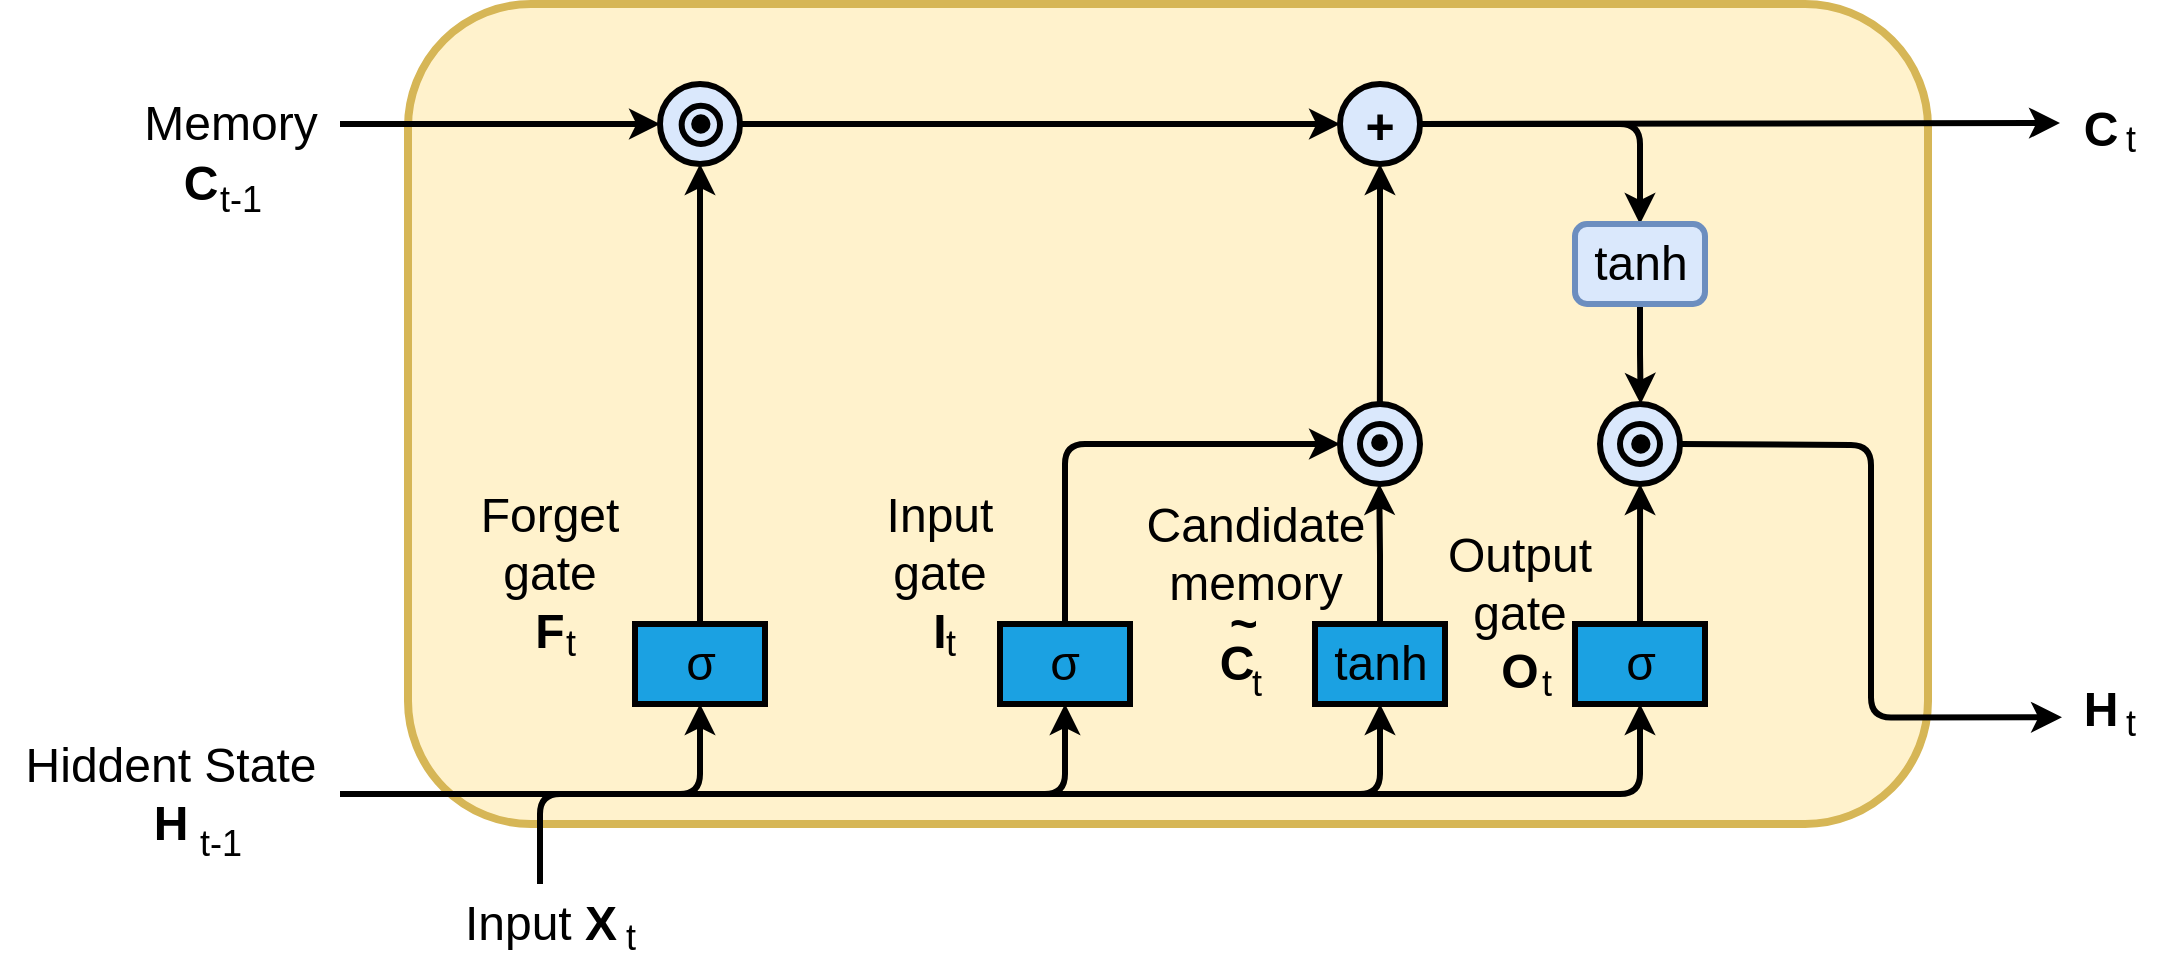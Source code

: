 <mxfile version="23.1.0" type="device">
  <diagram name="Pagina-1" id="f4zkFb2z-CY6dIyXknJI">
    <mxGraphModel dx="1811" dy="1795" grid="1" gridSize="10" guides="1" tooltips="1" connect="1" arrows="1" fold="1" page="1" pageScale="1" pageWidth="827" pageHeight="1169" math="0" shadow="0">
      <root>
        <mxCell id="0" />
        <mxCell id="1" parent="0" />
        <mxCell id="tVbI3gfU0XHVPR_MIGNM-10" value="" style="rounded=1;whiteSpace=wrap;html=1;movable=1;resizable=1;rotatable=1;deletable=1;editable=1;locked=0;connectable=1;fillColor=#fff2cc;strokeColor=#d6b656;strokeWidth=4;" parent="1" vertex="1">
          <mxGeometry x="34" y="-390" width="760" height="410" as="geometry" />
        </mxCell>
        <mxCell id="tVbI3gfU0XHVPR_MIGNM-13" value="" style="ellipse;whiteSpace=wrap;html=1;aspect=fixed;strokeWidth=5;" parent="1" vertex="1">
          <mxGeometry width="10" as="geometry" />
        </mxCell>
        <mxCell id="tVbI3gfU0XHVPR_MIGNM-20" value="" style="group" parent="1" vertex="1" connectable="0">
          <mxGeometry x="630" y="-190" width="40" height="40" as="geometry" />
        </mxCell>
        <mxCell id="tVbI3gfU0XHVPR_MIGNM-21" value="" style="ellipse;whiteSpace=wrap;html=1;aspect=fixed;fillColor=#dae8fc;strokeColor=#000000;container=0;strokeWidth=3;movable=0;resizable=0;rotatable=0;deletable=0;editable=0;locked=1;connectable=0;" parent="tVbI3gfU0XHVPR_MIGNM-20" vertex="1">
          <mxGeometry width="40" height="40" as="geometry" />
        </mxCell>
        <mxCell id="tVbI3gfU0XHVPR_MIGNM-22" value="" style="ellipse;whiteSpace=wrap;html=1;aspect=fixed;strokeWidth=3;fillColor=none;container=0;" parent="tVbI3gfU0XHVPR_MIGNM-20" vertex="1">
          <mxGeometry x="10" y="10" width="20" height="20" as="geometry" />
        </mxCell>
        <mxCell id="tVbI3gfU0XHVPR_MIGNM-23" value="" style="ellipse;whiteSpace=wrap;html=1;aspect=fixed;fillColor=#000000;strokeWidth=3;container=0;" parent="tVbI3gfU0XHVPR_MIGNM-20" vertex="1">
          <mxGeometry x="17.083" y="16.663" width="6.667" height="6.667" as="geometry" />
        </mxCell>
        <mxCell id="tVbI3gfU0XHVPR_MIGNM-45" style="edgeStyle=orthogonalEdgeStyle;rounded=0;orthogonalLoop=1;jettySize=auto;html=1;exitX=0.5;exitY=1;exitDx=0;exitDy=0;startArrow=classic;startFill=1;endArrow=none;endFill=0;strokeWidth=3;" parent="1" source="tVbI3gfU0XHVPR_MIGNM-28" edge="1">
          <mxGeometry relative="1" as="geometry">
            <mxPoint x="519.882" y="-150" as="targetPoint" />
          </mxGeometry>
        </mxCell>
        <mxCell id="tVbI3gfU0XHVPR_MIGNM-46" style="edgeStyle=orthogonalEdgeStyle;rounded=0;orthogonalLoop=1;jettySize=auto;html=1;exitX=1;exitY=0.5;exitDx=0;exitDy=0;strokeWidth=3;" parent="1" source="tVbI3gfU0XHVPR_MIGNM-28" edge="1">
          <mxGeometry relative="1" as="geometry">
            <mxPoint x="860" y="-330.462" as="targetPoint" />
          </mxGeometry>
        </mxCell>
        <mxCell id="tVbI3gfU0XHVPR_MIGNM-56" style="edgeStyle=orthogonalEdgeStyle;rounded=1;orthogonalLoop=1;jettySize=auto;html=1;entryX=0.5;entryY=0;entryDx=0;entryDy=0;strokeWidth=3;elbow=vertical;curved=0;" parent="1" source="tVbI3gfU0XHVPR_MIGNM-28" target="tVbI3gfU0XHVPR_MIGNM-55" edge="1">
          <mxGeometry relative="1" as="geometry" />
        </mxCell>
        <mxCell id="tVbI3gfU0XHVPR_MIGNM-28" value="&lt;font style=&quot;font-size: 25px;&quot;&gt;&lt;b&gt;+&lt;/b&gt;&lt;/font&gt;" style="ellipse;whiteSpace=wrap;html=1;aspect=fixed;fillColor=#dae8fc;strokeColor=#000000;strokeWidth=3;" parent="1" vertex="1">
          <mxGeometry x="500" y="-350" width="40" height="40" as="geometry" />
        </mxCell>
        <mxCell id="tVbI3gfU0XHVPR_MIGNM-29" value="" style="group" parent="1" vertex="1" connectable="0">
          <mxGeometry x="160" y="-350" width="40" height="40" as="geometry" />
        </mxCell>
        <mxCell id="tVbI3gfU0XHVPR_MIGNM-33" style="edgeStyle=orthogonalEdgeStyle;rounded=0;orthogonalLoop=1;jettySize=auto;html=1;exitX=0;exitY=1;exitDx=0;exitDy=0;" parent="tVbI3gfU0XHVPR_MIGNM-29" source="tVbI3gfU0XHVPR_MIGNM-30" edge="1">
          <mxGeometry relative="1" as="geometry">
            <mxPoint x="20" y="40.0" as="targetPoint" />
          </mxGeometry>
        </mxCell>
        <mxCell id="tVbI3gfU0XHVPR_MIGNM-30" value="" style="ellipse;whiteSpace=wrap;html=1;aspect=fixed;fillColor=#dae8fc;strokeColor=#000000;container=0;strokeWidth=3;" parent="tVbI3gfU0XHVPR_MIGNM-29" vertex="1">
          <mxGeometry width="40" height="40" as="geometry" />
        </mxCell>
        <mxCell id="tVbI3gfU0XHVPR_MIGNM-31" value="" style="ellipse;whiteSpace=wrap;html=1;aspect=fixed;strokeWidth=3;fillColor=none;container=0;" parent="tVbI3gfU0XHVPR_MIGNM-29" vertex="1">
          <mxGeometry x="10.83" y="10.83" width="19.17" height="19.17" as="geometry" />
        </mxCell>
        <mxCell id="tVbI3gfU0XHVPR_MIGNM-32" value="" style="ellipse;whiteSpace=wrap;html=1;aspect=fixed;fillColor=#000000;strokeWidth=3;container=0;" parent="tVbI3gfU0XHVPR_MIGNM-29" vertex="1">
          <mxGeometry x="17.083" y="16.663" width="6.667" height="6.667" as="geometry" />
        </mxCell>
        <mxCell id="tVbI3gfU0XHVPR_MIGNM-34" style="edgeStyle=orthogonalEdgeStyle;rounded=0;orthogonalLoop=1;jettySize=auto;html=1;exitX=1;exitY=0.5;exitDx=0;exitDy=0;entryX=0;entryY=0.5;entryDx=0;entryDy=0;strokeWidth=3;" parent="1" source="tVbI3gfU0XHVPR_MIGNM-30" target="tVbI3gfU0XHVPR_MIGNM-28" edge="1">
          <mxGeometry relative="1" as="geometry" />
        </mxCell>
        <mxCell id="tVbI3gfU0XHVPR_MIGNM-36" style="edgeStyle=orthogonalEdgeStyle;rounded=0;orthogonalLoop=1;jettySize=auto;html=1;entryX=0;entryY=0.5;entryDx=0;entryDy=0;strokeWidth=3;" parent="1" source="tVbI3gfU0XHVPR_MIGNM-35" target="tVbI3gfU0XHVPR_MIGNM-30" edge="1">
          <mxGeometry relative="1" as="geometry" />
        </mxCell>
        <mxCell id="tVbI3gfU0XHVPR_MIGNM-35" value="&lt;font style=&quot;font-size: 24px;&quot;&gt;Memory&lt;/font&gt;" style="text;html=1;align=center;verticalAlign=middle;resizable=0;points=[];autosize=1;strokeColor=none;fillColor=none;strokeWidth=7;" parent="1" vertex="1">
          <mxGeometry x="-110" y="-350" width="110" height="40" as="geometry" />
        </mxCell>
        <mxCell id="tVbI3gfU0XHVPR_MIGNM-37" value="&lt;font style=&quot;font-size: 24px;&quot;&gt;&lt;b&gt;C&lt;/b&gt;&lt;/font&gt;" style="text;html=1;align=center;verticalAlign=middle;resizable=0;points=[];autosize=1;strokeColor=none;fillColor=none;" parent="1" vertex="1">
          <mxGeometry x="-90" y="-320" width="40" height="40" as="geometry" />
        </mxCell>
        <mxCell id="tVbI3gfU0XHVPR_MIGNM-38" value="&lt;font style=&quot;font-size: 18px;&quot;&gt;t-1&lt;/font&gt;" style="text;html=1;align=center;verticalAlign=middle;resizable=0;points=[];autosize=1;strokeColor=none;fillColor=none;" parent="1" vertex="1">
          <mxGeometry x="-70" y="-312" width="40" height="40" as="geometry" />
        </mxCell>
        <mxCell id="tVbI3gfU0XHVPR_MIGNM-41" value="" style="group" parent="1" vertex="1" connectable="0">
          <mxGeometry x="500" y="-190" width="40" height="40" as="geometry" />
        </mxCell>
        <mxCell id="tVbI3gfU0XHVPR_MIGNM-42" value="" style="ellipse;whiteSpace=wrap;html=1;aspect=fixed;fillColor=#dae8fc;strokeColor=#000000;container=0;strokeWidth=3;movable=0;resizable=0;rotatable=0;deletable=0;editable=0;locked=1;connectable=0;" parent="tVbI3gfU0XHVPR_MIGNM-41" vertex="1">
          <mxGeometry width="40" height="40" as="geometry" />
        </mxCell>
        <mxCell id="tVbI3gfU0XHVPR_MIGNM-43" value="" style="ellipse;whiteSpace=wrap;html=1;aspect=fixed;strokeWidth=3;fillColor=none;container=0;" parent="tVbI3gfU0XHVPR_MIGNM-41" vertex="1">
          <mxGeometry x="10" y="10" width="20" height="20" as="geometry" />
        </mxCell>
        <mxCell id="tVbI3gfU0XHVPR_MIGNM-44" value="" style="ellipse;whiteSpace=wrap;html=1;aspect=fixed;fillColor=#000000;strokeWidth=3;container=0;" parent="tVbI3gfU0XHVPR_MIGNM-41" vertex="1">
          <mxGeometry x="17.083" y="16.663" width="5.333" height="5.333" as="geometry" />
        </mxCell>
        <mxCell id="tVbI3gfU0XHVPR_MIGNM-47" value="&lt;font style=&quot;font-size: 24px;&quot;&gt;&lt;b&gt;C&lt;/b&gt;&lt;/font&gt;" style="text;html=1;align=center;verticalAlign=middle;resizable=0;points=[];autosize=1;strokeColor=none;fillColor=none;" parent="1" vertex="1">
          <mxGeometry x="860" y="-347" width="40" height="40" as="geometry" />
        </mxCell>
        <mxCell id="tVbI3gfU0XHVPR_MIGNM-48" value="&lt;font style=&quot;font-size: 18px;&quot;&gt;t&lt;/font&gt;" style="text;html=1;align=center;verticalAlign=middle;resizable=0;points=[];autosize=1;strokeColor=none;fillColor=none;" parent="1" vertex="1">
          <mxGeometry x="880" y="-342" width="30" height="40" as="geometry" />
        </mxCell>
        <mxCell id="tVbI3gfU0XHVPR_MIGNM-50" style="edgeStyle=orthogonalEdgeStyle;rounded=0;orthogonalLoop=1;jettySize=auto;html=1;entryX=0.5;entryY=1;entryDx=0;entryDy=0;strokeWidth=3;" parent="1" source="tVbI3gfU0XHVPR_MIGNM-49" target="tVbI3gfU0XHVPR_MIGNM-30" edge="1">
          <mxGeometry relative="1" as="geometry" />
        </mxCell>
        <mxCell id="tVbI3gfU0XHVPR_MIGNM-49" value="σ" style="rounded=0;whiteSpace=wrap;html=1;fillColor=#1ba1e2;fontColor=#000000;strokeColor=#000000;strokeWidth=3;fontSize=24;fontStyle=0" parent="1" vertex="1">
          <mxGeometry x="147.5" y="-80" width="65" height="40" as="geometry" />
        </mxCell>
        <mxCell id="tVbI3gfU0XHVPR_MIGNM-62" style="edgeStyle=orthogonalEdgeStyle;rounded=1;orthogonalLoop=1;jettySize=auto;html=1;exitX=0.5;exitY=0;exitDx=0;exitDy=0;curved=0;strokeWidth=3;" parent="1" source="tVbI3gfU0XHVPR_MIGNM-51" edge="1">
          <mxGeometry relative="1" as="geometry">
            <mxPoint x="500" y="-170" as="targetPoint" />
            <Array as="points">
              <mxPoint x="362" y="-170" />
            </Array>
          </mxGeometry>
        </mxCell>
        <mxCell id="tVbI3gfU0XHVPR_MIGNM-51" value="σ" style="rounded=0;whiteSpace=wrap;html=1;fillColor=#1ba1e2;fontColor=#000000;strokeColor=#000000;strokeWidth=3;fontSize=24;fontStyle=0" parent="1" vertex="1">
          <mxGeometry x="330" y="-80" width="65" height="40" as="geometry" />
        </mxCell>
        <mxCell id="tVbI3gfU0XHVPR_MIGNM-63" style="edgeStyle=orthogonalEdgeStyle;rounded=0;orthogonalLoop=1;jettySize=auto;html=1;exitX=0.5;exitY=0;exitDx=0;exitDy=0;strokeWidth=3;" parent="1" source="tVbI3gfU0XHVPR_MIGNM-52" edge="1">
          <mxGeometry relative="1" as="geometry">
            <mxPoint x="519.609" y="-150" as="targetPoint" />
          </mxGeometry>
        </mxCell>
        <mxCell id="tVbI3gfU0XHVPR_MIGNM-52" value="tanh" style="rounded=0;whiteSpace=wrap;html=1;fillColor=#1ba1e2;fontColor=#000000;strokeColor=#000000;strokeWidth=3;fontSize=24;fontStyle=0" parent="1" vertex="1">
          <mxGeometry x="487.5" y="-80" width="65" height="40" as="geometry" />
        </mxCell>
        <mxCell id="tVbI3gfU0XHVPR_MIGNM-64" style="edgeStyle=orthogonalEdgeStyle;rounded=0;orthogonalLoop=1;jettySize=auto;html=1;exitX=0.5;exitY=0;exitDx=0;exitDy=0;strokeWidth=3;" parent="1" source="tVbI3gfU0XHVPR_MIGNM-53" edge="1">
          <mxGeometry relative="1" as="geometry">
            <mxPoint x="650.043" y="-150" as="targetPoint" />
          </mxGeometry>
        </mxCell>
        <mxCell id="tVbI3gfU0XHVPR_MIGNM-53" value="σ" style="rounded=0;whiteSpace=wrap;html=1;fillColor=#1ba1e2;fontColor=#000000;strokeColor=#000000;strokeWidth=3;fontSize=24;fontStyle=0" parent="1" vertex="1">
          <mxGeometry x="617.5" y="-80" width="65" height="40" as="geometry" />
        </mxCell>
        <mxCell id="tVbI3gfU0XHVPR_MIGNM-57" style="edgeStyle=orthogonalEdgeStyle;rounded=0;orthogonalLoop=1;jettySize=auto;html=1;exitX=0.5;exitY=1;exitDx=0;exitDy=0;strokeWidth=3;" parent="1" source="tVbI3gfU0XHVPR_MIGNM-55" edge="1">
          <mxGeometry relative="1" as="geometry">
            <mxPoint x="650.333" y="-190" as="targetPoint" />
          </mxGeometry>
        </mxCell>
        <mxCell id="tVbI3gfU0XHVPR_MIGNM-55" value="tanh" style="rounded=1;whiteSpace=wrap;html=1;fillColor=#dae8fc;strokeColor=#6c8ebf;strokeWidth=3;fontSize=24;fontStyle=0" parent="1" vertex="1">
          <mxGeometry x="617.5" y="-280" width="65" height="40" as="geometry" />
        </mxCell>
        <mxCell id="tVbI3gfU0XHVPR_MIGNM-60" value="&lt;font style=&quot;font-size: 24px;&quot;&gt;&lt;b&gt;H&lt;/b&gt;&lt;/font&gt;" style="text;html=1;align=center;verticalAlign=middle;resizable=0;points=[];autosize=1;strokeColor=none;fillColor=none;" parent="1" vertex="1">
          <mxGeometry x="860" y="-57" width="40" height="40" as="geometry" />
        </mxCell>
        <mxCell id="tVbI3gfU0XHVPR_MIGNM-58" style="edgeStyle=orthogonalEdgeStyle;rounded=1;orthogonalLoop=1;jettySize=auto;html=1;entryX=0.025;entryY=0.592;entryDx=0;entryDy=0;entryPerimeter=0;strokeWidth=3;curved=0;" parent="1" target="tVbI3gfU0XHVPR_MIGNM-60" edge="1">
          <mxGeometry relative="1" as="geometry">
            <mxPoint x="860" y="-40" as="targetPoint" />
            <mxPoint x="670" y="-170" as="sourcePoint" />
          </mxGeometry>
        </mxCell>
        <mxCell id="tVbI3gfU0XHVPR_MIGNM-61" value="&lt;font style=&quot;font-size: 18px;&quot;&gt;t&lt;/font&gt;" style="text;html=1;align=center;verticalAlign=middle;resizable=0;points=[];autosize=1;strokeColor=none;fillColor=none;" parent="1" vertex="1">
          <mxGeometry x="880" y="-50" width="30" height="40" as="geometry" />
        </mxCell>
        <mxCell id="tVbI3gfU0XHVPR_MIGNM-67" style="edgeStyle=orthogonalEdgeStyle;rounded=1;orthogonalLoop=1;jettySize=auto;html=1;entryX=0.5;entryY=1;entryDx=0;entryDy=0;strokeWidth=3;curved=0;" parent="1" source="tVbI3gfU0XHVPR_MIGNM-65" target="tVbI3gfU0XHVPR_MIGNM-49" edge="1">
          <mxGeometry relative="1" as="geometry" />
        </mxCell>
        <mxCell id="tVbI3gfU0XHVPR_MIGNM-68" value="" style="group" parent="1" vertex="1" connectable="0">
          <mxGeometry x="50" y="50" width="110" height="47" as="geometry" />
        </mxCell>
        <mxCell id="tVbI3gfU0XHVPR_MIGNM-65" value="&lt;font style=&quot;font-size: 24px;&quot;&gt;Input &lt;b&gt;X&lt;/b&gt;&lt;/font&gt;" style="text;html=1;align=center;verticalAlign=middle;resizable=0;points=[];autosize=1;strokeColor=none;fillColor=none;" parent="tVbI3gfU0XHVPR_MIGNM-68" vertex="1">
          <mxGeometry width="100" height="40" as="geometry" />
        </mxCell>
        <mxCell id="tVbI3gfU0XHVPR_MIGNM-66" value="&lt;font style=&quot;font-size: 18px;&quot;&gt;t&lt;/font&gt;" style="text;html=1;align=center;verticalAlign=middle;resizable=0;points=[];autosize=1;strokeColor=none;fillColor=none;" parent="tVbI3gfU0XHVPR_MIGNM-68" vertex="1">
          <mxGeometry x="80" y="7" width="30" height="40" as="geometry" />
        </mxCell>
        <mxCell id="tVbI3gfU0XHVPR_MIGNM-73" style="edgeStyle=orthogonalEdgeStyle;rounded=1;orthogonalLoop=1;jettySize=auto;html=1;entryX=0.5;entryY=1;entryDx=0;entryDy=0;strokeWidth=3;curved=0;" parent="1" source="tVbI3gfU0XHVPR_MIGNM-69" target="tVbI3gfU0XHVPR_MIGNM-53" edge="1">
          <mxGeometry relative="1" as="geometry">
            <mxPoint x="530" as="targetPoint" />
          </mxGeometry>
        </mxCell>
        <mxCell id="tVbI3gfU0XHVPR_MIGNM-74" style="edgeStyle=orthogonalEdgeStyle;rounded=1;orthogonalLoop=1;jettySize=auto;html=1;entryX=0.5;entryY=1;entryDx=0;entryDy=0;strokeWidth=3;curved=0;" parent="1" source="tVbI3gfU0XHVPR_MIGNM-69" target="tVbI3gfU0XHVPR_MIGNM-51" edge="1">
          <mxGeometry relative="1" as="geometry" />
        </mxCell>
        <mxCell id="tVbI3gfU0XHVPR_MIGNM-75" style="edgeStyle=orthogonalEdgeStyle;rounded=1;orthogonalLoop=1;jettySize=auto;html=1;entryX=0.5;entryY=1;entryDx=0;entryDy=0;strokeWidth=3;curved=0;" parent="1" source="tVbI3gfU0XHVPR_MIGNM-69" target="tVbI3gfU0XHVPR_MIGNM-52" edge="1">
          <mxGeometry relative="1" as="geometry" />
        </mxCell>
        <mxCell id="tVbI3gfU0XHVPR_MIGNM-69" value="&lt;font style=&quot;font-size: 24px;&quot;&gt;Hiddent State&lt;br&gt;&lt;b style=&quot;&quot;&gt;H&lt;/b&gt;&lt;br&gt;&lt;/font&gt;" style="text;html=1;align=center;verticalAlign=middle;resizable=0;points=[];autosize=1;strokeColor=none;fillColor=none;" parent="1" vertex="1">
          <mxGeometry x="-170" y="-30" width="170" height="70" as="geometry" />
        </mxCell>
        <mxCell id="tVbI3gfU0XHVPR_MIGNM-70" value="&lt;font style=&quot;font-size: 18px;&quot;&gt;t-1&lt;/font&gt;" style="text;html=1;align=center;verticalAlign=middle;resizable=0;points=[];autosize=1;strokeColor=none;fillColor=none;" parent="1" vertex="1">
          <mxGeometry x="-80" y="10" width="40" height="40" as="geometry" />
        </mxCell>
        <mxCell id="tVbI3gfU0XHVPR_MIGNM-76" value="&lt;font style=&quot;font-size: 24px;&quot;&gt;Forget&lt;br&gt;gate&lt;br&gt;&lt;b&gt;F&lt;/b&gt;&lt;br&gt;&lt;/font&gt;" style="text;html=1;strokeColor=none;fillColor=none;align=center;verticalAlign=middle;whiteSpace=wrap;rounded=0;" parent="1" vertex="1">
          <mxGeometry x="75" y="-120" width="60" height="30" as="geometry" />
        </mxCell>
        <mxCell id="tVbI3gfU0XHVPR_MIGNM-77" value="&lt;font style=&quot;font-size: 24px;&quot;&gt;Input&lt;br&gt;gate&lt;br&gt;&lt;b&gt;I&lt;/b&gt;&lt;br&gt;&lt;/font&gt;" style="text;html=1;strokeColor=none;fillColor=none;align=center;verticalAlign=middle;whiteSpace=wrap;rounded=0;" parent="1" vertex="1">
          <mxGeometry x="270" y="-120" width="60" height="30" as="geometry" />
        </mxCell>
        <mxCell id="tVbI3gfU0XHVPR_MIGNM-78" value="&lt;font style=&quot;font-size: 24px;&quot;&gt;Candidate&lt;br&gt;memory&lt;br&gt;&lt;/font&gt;" style="text;html=1;strokeColor=none;fillColor=none;align=center;verticalAlign=middle;whiteSpace=wrap;rounded=0;" parent="1" vertex="1">
          <mxGeometry x="427.5" y="-130" width="60" height="30" as="geometry" />
        </mxCell>
        <mxCell id="tVbI3gfU0XHVPR_MIGNM-79" value="&lt;font style=&quot;font-size: 24px;&quot;&gt;Output&lt;br&gt;gate&lt;br&gt;&lt;b&gt;O&lt;/b&gt;&lt;br&gt;&lt;/font&gt;" style="text;html=1;strokeColor=none;fillColor=none;align=center;verticalAlign=middle;whiteSpace=wrap;rounded=0;" parent="1" vertex="1">
          <mxGeometry x="560" y="-100" width="60" height="30" as="geometry" />
        </mxCell>
        <mxCell id="tVbI3gfU0XHVPR_MIGNM-83" value="&lt;font style=&quot;font-size: 24px;&quot;&gt;&amp;nbsp;&lt;font style=&quot;font-size: 24px;&quot;&gt;&lt;b style=&quot;&quot;&gt;~&lt;/b&gt;&lt;/font&gt;&lt;/font&gt;" style="text;html=1;align=center;verticalAlign=middle;resizable=0;points=[];autosize=1;strokeColor=none;fillColor=none;" parent="1" vertex="1">
          <mxGeometry x="427.5" y="-100" width="40" height="40" as="geometry" />
        </mxCell>
        <mxCell id="tVbI3gfU0XHVPR_MIGNM-84" value="&lt;font style=&quot;font-size: 24px;&quot;&gt;&lt;b&gt;C&lt;/b&gt;&lt;/font&gt;" style="text;html=1;align=center;verticalAlign=middle;resizable=0;points=[];autosize=1;strokeColor=none;fillColor=none;" parent="1" vertex="1">
          <mxGeometry x="427.5" y="-80" width="40" height="40" as="geometry" />
        </mxCell>
        <mxCell id="tVbI3gfU0XHVPR_MIGNM-85" value="&lt;font style=&quot;font-size: 18px;&quot;&gt;t&lt;br&gt;&lt;/font&gt;" style="text;html=1;align=center;verticalAlign=middle;resizable=0;points=[];autosize=1;strokeColor=none;fillColor=none;" parent="1" vertex="1">
          <mxGeometry x="100" y="-90" width="30" height="40" as="geometry" />
        </mxCell>
        <mxCell id="tVbI3gfU0XHVPR_MIGNM-86" value="&lt;font style=&quot;font-size: 18px;&quot;&gt;t&lt;br&gt;&lt;/font&gt;" style="text;html=1;align=center;verticalAlign=middle;resizable=0;points=[];autosize=1;strokeColor=none;fillColor=none;" parent="1" vertex="1">
          <mxGeometry x="290" y="-90" width="30" height="40" as="geometry" />
        </mxCell>
        <mxCell id="tVbI3gfU0XHVPR_MIGNM-87" value="&lt;font style=&quot;font-size: 18px;&quot;&gt;t&lt;br&gt;&lt;/font&gt;" style="text;html=1;align=center;verticalAlign=middle;resizable=0;points=[];autosize=1;strokeColor=none;fillColor=none;" parent="1" vertex="1">
          <mxGeometry x="442.5" y="-70" width="30" height="40" as="geometry" />
        </mxCell>
        <mxCell id="tVbI3gfU0XHVPR_MIGNM-88" value="&lt;font style=&quot;font-size: 18px;&quot;&gt;t&lt;br&gt;&lt;/font&gt;" style="text;html=1;align=center;verticalAlign=middle;resizable=0;points=[];autosize=1;strokeColor=none;fillColor=none;" parent="1" vertex="1">
          <mxGeometry x="587.5" y="-70" width="30" height="40" as="geometry" />
        </mxCell>
      </root>
    </mxGraphModel>
  </diagram>
</mxfile>
